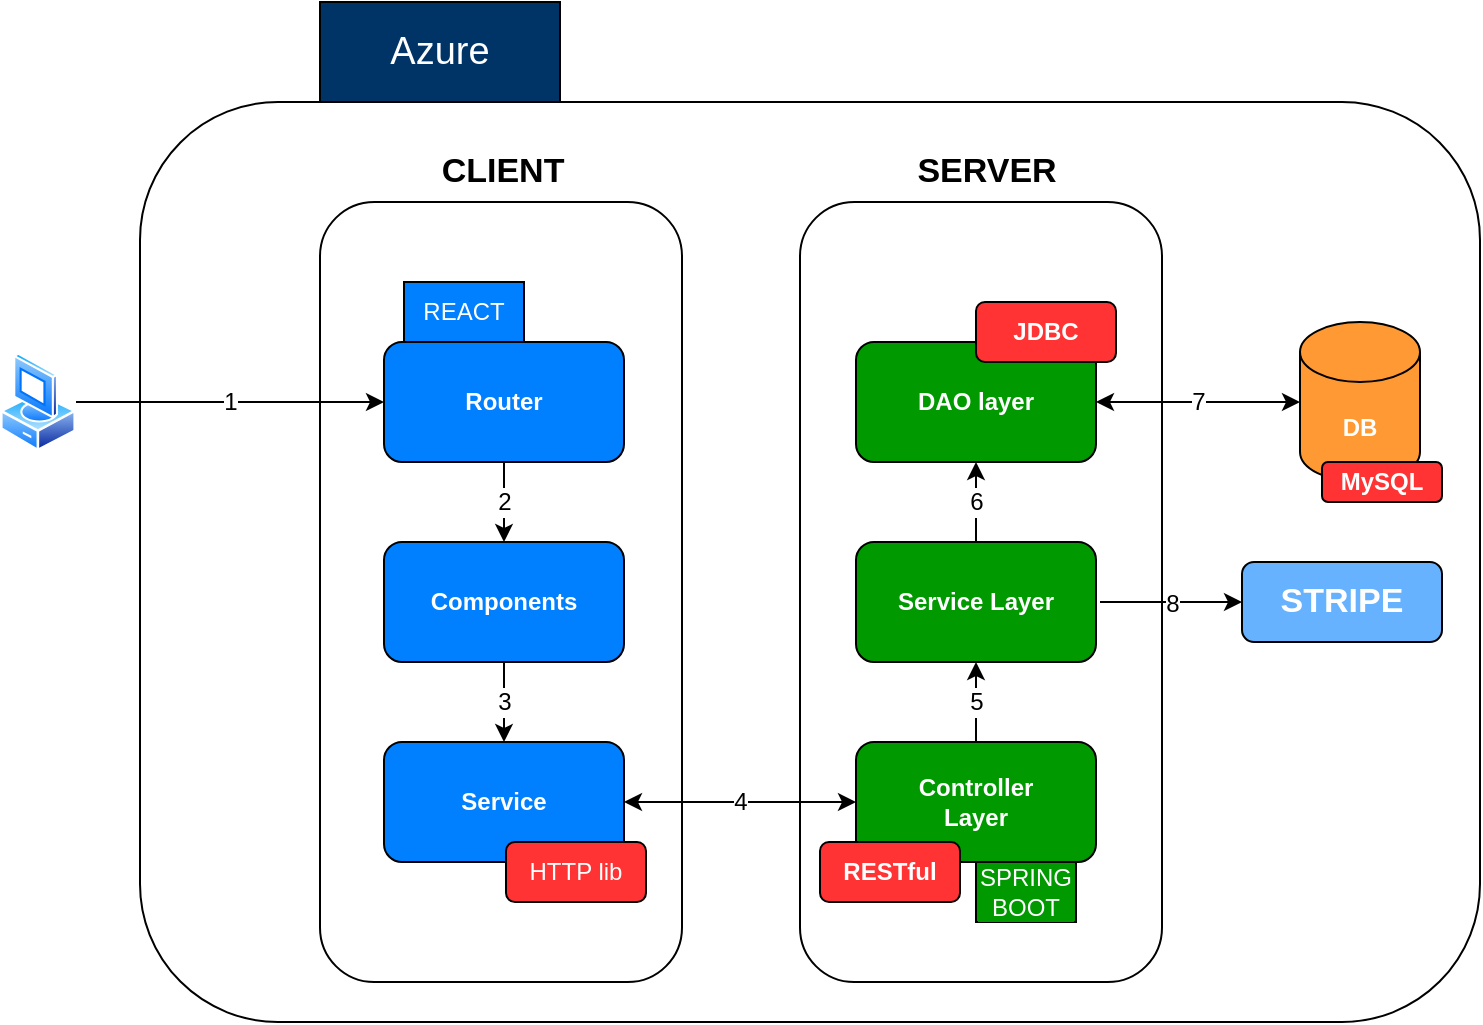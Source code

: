 <mxfile version="20.5.1" type="device"><diagram id="YT8ngo8jF4PWA_UjNodL" name="Page-1"><mxGraphModel dx="1220" dy="1104" grid="1" gridSize="10" guides="1" tooltips="1" connect="1" arrows="1" fold="1" page="1" pageScale="1" pageWidth="827" pageHeight="1169" math="0" shadow="0"><root><mxCell id="0"/><mxCell id="1" parent="0"/><mxCell id="Qy8MBJdNneGGR2_6xW5V-1" value="" style="rounded=1;whiteSpace=wrap;html=1;" vertex="1" parent="1"><mxGeometry x="120" y="80" width="670" height="460" as="geometry"/></mxCell><mxCell id="Qy8MBJdNneGGR2_6xW5V-3" value="&lt;font style=&quot;background-color: rgb(0, 127, 255);&quot; color=&quot;#ffffff&quot;&gt;&lt;b&gt;Router&lt;/b&gt;&lt;/font&gt;" style="rounded=1;whiteSpace=wrap;html=1;fontColor=#007FFF;fillColor=#007FFF;" vertex="1" parent="1"><mxGeometry x="242" y="200" width="120" height="60" as="geometry"/></mxCell><mxCell id="Qy8MBJdNneGGR2_6xW5V-4" value="Components" style="rounded=1;whiteSpace=wrap;html=1;fontColor=#FFFFFF;fillColor=#007FFF;fontStyle=1" vertex="1" parent="1"><mxGeometry x="242" y="300" width="120" height="60" as="geometry"/></mxCell><mxCell id="Qy8MBJdNneGGR2_6xW5V-5" value="Service" style="rounded=1;whiteSpace=wrap;html=1;fontColor=#FFFFFF;fillColor=#007FFF;fontStyle=1" vertex="1" parent="1"><mxGeometry x="242" y="400" width="120" height="60" as="geometry"/></mxCell><mxCell id="Qy8MBJdNneGGR2_6xW5V-6" value="Controller&lt;br&gt;Layer" style="rounded=1;whiteSpace=wrap;html=1;fontColor=#FFFFFF;fillColor=#009900;fontStyle=1" vertex="1" parent="1"><mxGeometry x="478" y="400" width="120" height="60" as="geometry"/></mxCell><mxCell id="Qy8MBJdNneGGR2_6xW5V-9" value="DB" style="shape=cylinder3;whiteSpace=wrap;html=1;boundedLbl=1;backgroundOutline=1;size=15;fontColor=#FFFFFF;fillColor=#FF9933;fontStyle=1" vertex="1" parent="1"><mxGeometry x="700" y="190" width="60" height="80" as="geometry"/></mxCell><mxCell id="Qy8MBJdNneGGR2_6xW5V-10" value="&lt;font style=&quot;font-size: 19px;&quot;&gt;Azure&lt;/font&gt;" style="rounded=0;whiteSpace=wrap;html=1;labelBackgroundColor=#003366;fontColor=#FFFFFF;fillColor=#003366;" vertex="1" parent="1"><mxGeometry x="210" y="30" width="120" height="50" as="geometry"/></mxCell><mxCell id="Qy8MBJdNneGGR2_6xW5V-11" value="Service Layer" style="rounded=1;whiteSpace=wrap;html=1;fontColor=#FFFFFF;fillColor=#009900;fontStyle=1" vertex="1" parent="1"><mxGeometry x="478" y="300" width="120" height="60" as="geometry"/></mxCell><mxCell id="Qy8MBJdNneGGR2_6xW5V-12" value="DAO layer" style="rounded=1;whiteSpace=wrap;html=1;fontColor=#FFFFFF;fillColor=#009900;fontStyle=1" vertex="1" parent="1"><mxGeometry x="478" y="200" width="120" height="60" as="geometry"/></mxCell><mxCell id="Qy8MBJdNneGGR2_6xW5V-13" value="HTTP lib" style="rounded=1;whiteSpace=wrap;html=1;labelBackgroundColor=#FF3333;fontSize=12;fontColor=#FFFFFF;fillColor=#FF3333;" vertex="1" parent="1"><mxGeometry x="303" y="450" width="70" height="30" as="geometry"/></mxCell><mxCell id="Qy8MBJdNneGGR2_6xW5V-15" value="4" style="endArrow=classic;startArrow=classic;html=1;rounded=0;fontSize=12;fontColor=#000000;entryX=0;entryY=0.5;entryDx=0;entryDy=0;" edge="1" parent="1" source="Qy8MBJdNneGGR2_6xW5V-5" target="Qy8MBJdNneGGR2_6xW5V-6"><mxGeometry width="50" height="50" relative="1" as="geometry"><mxPoint x="438" y="400" as="sourcePoint"/><mxPoint x="458" y="350" as="targetPoint"/></mxGeometry></mxCell><mxCell id="Qy8MBJdNneGGR2_6xW5V-16" value="&lt;font color=&quot;#000000&quot;&gt;2&lt;/font&gt;" style="endArrow=classic;html=1;rounded=0;fontSize=12;fontColor=#FFFFFF;entryX=0.5;entryY=0;entryDx=0;entryDy=0;exitX=0.5;exitY=1;exitDx=0;exitDy=0;" edge="1" parent="1" source="Qy8MBJdNneGGR2_6xW5V-3" target="Qy8MBJdNneGGR2_6xW5V-4"><mxGeometry width="50" height="50" relative="1" as="geometry"><mxPoint x="381" y="530" as="sourcePoint"/><mxPoint x="431" y="480" as="targetPoint"/></mxGeometry></mxCell><mxCell id="Qy8MBJdNneGGR2_6xW5V-17" value="3" style="endArrow=classic;html=1;rounded=0;fontSize=12;fontColor=#000000;entryX=0.5;entryY=0;entryDx=0;entryDy=0;exitX=0.5;exitY=1;exitDx=0;exitDy=0;" edge="1" parent="1" source="Qy8MBJdNneGGR2_6xW5V-4" target="Qy8MBJdNneGGR2_6xW5V-5"><mxGeometry width="50" height="50" relative="1" as="geometry"><mxPoint x="381" y="530" as="sourcePoint"/><mxPoint x="431" y="480" as="targetPoint"/><Array as="points"><mxPoint x="302" y="380"/></Array></mxGeometry></mxCell><mxCell id="Qy8MBJdNneGGR2_6xW5V-18" value="&lt;font color=&quot;#000000&quot;&gt;5&lt;/font&gt;" style="endArrow=classic;html=1;rounded=0;fontSize=12;fontColor=#FFFFFF;entryX=0.5;entryY=1;entryDx=0;entryDy=0;exitX=0.5;exitY=0;exitDx=0;exitDy=0;" edge="1" parent="1" source="Qy8MBJdNneGGR2_6xW5V-6" target="Qy8MBJdNneGGR2_6xW5V-11"><mxGeometry width="50" height="50" relative="1" as="geometry"><mxPoint x="438" y="530" as="sourcePoint"/><mxPoint x="488" y="480" as="targetPoint"/></mxGeometry></mxCell><mxCell id="Qy8MBJdNneGGR2_6xW5V-19" value="&lt;font color=&quot;#000000&quot;&gt;6&lt;/font&gt;" style="endArrow=classic;html=1;rounded=0;fontSize=12;fontColor=#FFFFFF;entryX=0.5;entryY=1;entryDx=0;entryDy=0;exitX=0.5;exitY=0;exitDx=0;exitDy=0;" edge="1" parent="1" source="Qy8MBJdNneGGR2_6xW5V-11" target="Qy8MBJdNneGGR2_6xW5V-12"><mxGeometry width="50" height="50" relative="1" as="geometry"><mxPoint x="438" y="530" as="sourcePoint"/><mxPoint x="488" y="480" as="targetPoint"/></mxGeometry></mxCell><mxCell id="Qy8MBJdNneGGR2_6xW5V-20" value="&lt;font color=&quot;#000000&quot;&gt;7&lt;/font&gt;" style="endArrow=classic;startArrow=classic;html=1;rounded=0;fontSize=12;fontColor=#FFFFFF;entryX=0;entryY=0.5;entryDx=0;entryDy=0;entryPerimeter=0;exitX=1;exitY=0.5;exitDx=0;exitDy=0;" edge="1" parent="1" source="Qy8MBJdNneGGR2_6xW5V-12" target="Qy8MBJdNneGGR2_6xW5V-9"><mxGeometry width="50" height="50" relative="1" as="geometry"><mxPoint x="418" y="490" as="sourcePoint"/><mxPoint x="468" y="440" as="targetPoint"/></mxGeometry></mxCell><mxCell id="Qy8MBJdNneGGR2_6xW5V-21" value="REACT" style="rounded=0;whiteSpace=wrap;html=1;labelBackgroundColor=#007FFF;fontSize=12;fontColor=#FFFFFF;fillColor=#007FFF;" vertex="1" parent="1"><mxGeometry x="252" y="170" width="60" height="30" as="geometry"/></mxCell><mxCell id="Qy8MBJdNneGGR2_6xW5V-22" value="SPRING BOOT" style="rounded=0;whiteSpace=wrap;html=1;labelBackgroundColor=#009900;fontSize=12;fontColor=#FFFFFF;fillColor=#009900;" vertex="1" parent="1"><mxGeometry x="538" y="460" width="50" height="30" as="geometry"/></mxCell><mxCell id="Qy8MBJdNneGGR2_6xW5V-23" value="&lt;font color=&quot;#000000&quot;&gt;1&lt;br&gt;&lt;/font&gt;" style="endArrow=classic;html=1;rounded=0;fontSize=12;fontColor=#FFFFFF;entryX=0;entryY=0.5;entryDx=0;entryDy=0;" edge="1" parent="1" source="Qy8MBJdNneGGR2_6xW5V-25" target="Qy8MBJdNneGGR2_6xW5V-3"><mxGeometry width="50" height="50" relative="1" as="geometry"><mxPoint x="139" y="190" as="sourcePoint"/><mxPoint x="468" y="430" as="targetPoint"/></mxGeometry></mxCell><mxCell id="Qy8MBJdNneGGR2_6xW5V-25" value="" style="aspect=fixed;perimeter=ellipsePerimeter;html=1;align=center;shadow=0;dashed=0;spacingTop=3;image;image=img/lib/active_directory/vista_client.svg;labelBackgroundColor=#009900;fontSize=17;fontColor=#000000;fillColor=#009900;" vertex="1" parent="1"><mxGeometry x="50" y="205" width="38" height="50" as="geometry"/></mxCell><mxCell id="Qy8MBJdNneGGR2_6xW5V-32" value="RESTful" style="rounded=1;whiteSpace=wrap;html=1;labelBackgroundColor=#FF3333;fontSize=12;fontColor=#FFFFFF;fillColor=#FF3333;fontStyle=1" vertex="1" parent="1"><mxGeometry x="460" y="450" width="70" height="30" as="geometry"/></mxCell><mxCell id="Qy8MBJdNneGGR2_6xW5V-34" value="JDBC" style="rounded=1;whiteSpace=wrap;html=1;labelBackgroundColor=#FF3333;fontSize=12;fontColor=#FFFFFF;fillColor=#FF3333;fontStyle=1" vertex="1" parent="1"><mxGeometry x="538" y="180" width="70" height="30" as="geometry"/></mxCell><mxCell id="Qy8MBJdNneGGR2_6xW5V-35" value="MySQL" style="rounded=1;whiteSpace=wrap;html=1;labelBackgroundColor=#FF3333;fontSize=12;fontColor=#FFFFFF;fillColor=#FF3333;fontStyle=1" vertex="1" parent="1"><mxGeometry x="711" y="260" width="60" height="20" as="geometry"/></mxCell><mxCell id="Qy8MBJdNneGGR2_6xW5V-36" value="" style="rounded=1;whiteSpace=wrap;html=1;labelBackgroundColor=none;fontSize=17;fontColor=#000000;fillColor=none;" vertex="1" parent="1"><mxGeometry x="210" y="130" width="181" height="390" as="geometry"/></mxCell><mxCell id="Qy8MBJdNneGGR2_6xW5V-37" value="" style="rounded=1;whiteSpace=wrap;html=1;labelBackgroundColor=none;fontSize=17;fontColor=#000000;fillColor=none;" vertex="1" parent="1"><mxGeometry x="450" y="130" width="181" height="390" as="geometry"/></mxCell><mxCell id="Qy8MBJdNneGGR2_6xW5V-40" value="&lt;b&gt;CLIENT&lt;/b&gt;" style="text;html=1;align=center;verticalAlign=middle;resizable=0;points=[];autosize=1;strokeColor=none;fillColor=none;fontSize=17;fontColor=#000000;" vertex="1" parent="1"><mxGeometry x="260.5" y="100" width="80" height="30" as="geometry"/></mxCell><mxCell id="Qy8MBJdNneGGR2_6xW5V-41" value="&lt;b&gt;SERVER&lt;br&gt;&lt;/b&gt;" style="text;html=1;align=center;verticalAlign=middle;resizable=0;points=[];autosize=1;strokeColor=none;fillColor=none;fontSize=17;fontColor=#000000;" vertex="1" parent="1"><mxGeometry x="498" y="100" width="90" height="30" as="geometry"/></mxCell><mxCell id="Qy8MBJdNneGGR2_6xW5V-45" value="STRIPE" style="rounded=1;whiteSpace=wrap;html=1;labelBackgroundColor=none;fontSize=17;fontColor=#FFFFFF;fillColor=#66B2FF;fontStyle=1" vertex="1" parent="1"><mxGeometry x="671" y="310" width="100" height="40" as="geometry"/></mxCell><mxCell id="Qy8MBJdNneGGR2_6xW5V-47" value="&lt;font style=&quot;font-size: 12px;&quot; color=&quot;#000000&quot;&gt;8&lt;/font&gt;" style="endArrow=classic;html=1;rounded=0;fontSize=17;fontColor=#FFFFFF;entryX=0;entryY=0.5;entryDx=0;entryDy=0;" edge="1" parent="1" target="Qy8MBJdNneGGR2_6xW5V-45"><mxGeometry width="50" height="50" relative="1" as="geometry"><mxPoint x="600" y="330" as="sourcePoint"/><mxPoint x="648" y="285" as="targetPoint"/></mxGeometry></mxCell></root></mxGraphModel></diagram></mxfile>